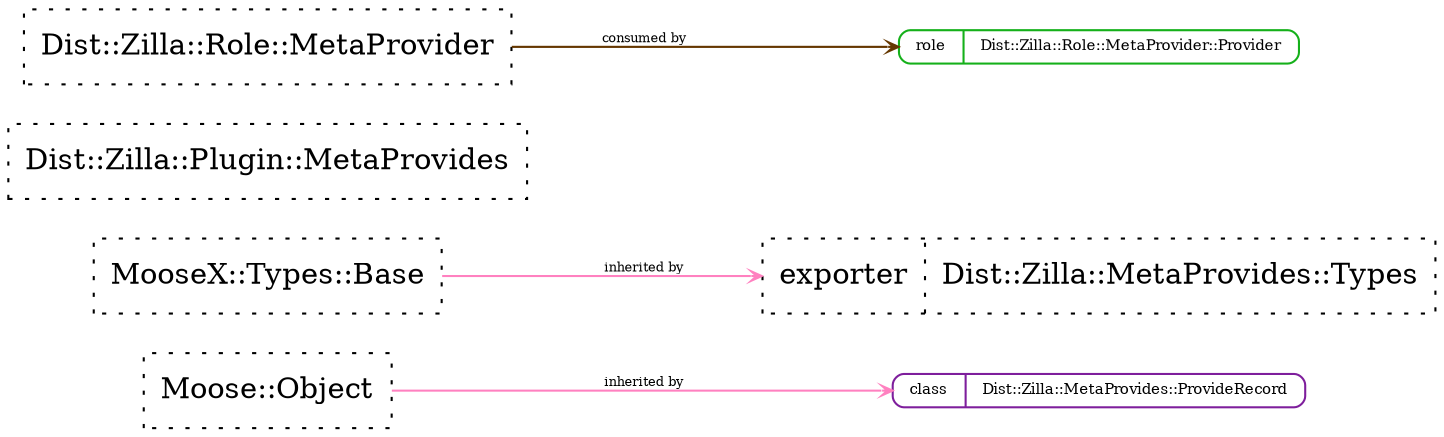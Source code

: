 strict digraph Perl {
	graph [compound=1, concentrate=1, overlap=false, rankdir=LR, ranksep=1, smoothing=triangle, splines=spline];
	node [label="\N", shape=record, style=dotted];
	edge [minlen=1];
	"Dist::Zilla::MetaProvides::ProvideRecord" [label="{{<port1> class}|<port2> Dist::Zilla::MetaProvides::ProvideRecord}", shape=Mrecord, style=solid, color="#7e1e9c", fontsize=7, height="0.1"];
	"Dist::Zilla::MetaProvides::Types" [label="{{<port1> exporter}|<port2> Dist::Zilla::MetaProvides::Types}"];
	"Dist::Zilla::Plugin::MetaProvides" [label="<port1> Dist::Zilla::Plugin::MetaProvides"];
	"Dist::Zilla::Role::MetaProvider" [label="<port1> Dist::Zilla::Role::MetaProvider"];
	"Dist::Zilla::Role::MetaProvider::Provider" [label="{{<port1> role}|<port2> Dist::Zilla::Role::MetaProvider::Provider}", shape=Mrecord, style=solid, color="#15b01a", fontsize=7, height="0.1"];
	"Moose::Object" [label="<port1> Moose::Object"];
	"MooseX::Types::Base" [label="<port1> MooseX::Types::Base"];
	"Moose::Object" -> "Dist::Zilla::MetaProvides::ProvideRecord" [arrowhead=open, arrowsize="0.5", color="#ff81c0", dir=forward, fontsize=6, headclip=1, label="inherited by", samehead=head, tailclip=1, weight=10];
	"MooseX::Types::Base" -> "Dist::Zilla::MetaProvides::Types" [arrowhead=open, arrowsize="0.5", color="#ff81c0", dir=forward, fontsize=6, headclip=1, label="inherited by", samehead=head, tailclip=1, weight=10];
	"Dist::Zilla::Role::MetaProvider" -> "Dist::Zilla::Role::MetaProvider::Provider" [arrowhead=open, arrowsize="0.5", color="#653700", dir=forward, fontsize=6, headclip=1, label="consumed by", samehead=head, tailclip=1, weight=5];
}

